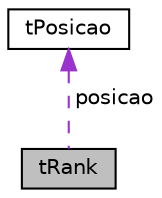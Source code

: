 digraph "tRank"
{
 // LATEX_PDF_SIZE
  edge [fontname="Helvetica",fontsize="10",labelfontname="Helvetica",labelfontsize="10"];
  node [fontname="Helvetica",fontsize="10",shape=record];
  Node1 [label="tRank",height=0.2,width=0.4,color="black", fillcolor="grey75", style="filled", fontcolor="black",tooltip="Representa um rank no ranking, semelhante a uma estrultura de dados chave e valor."];
  Node2 -> Node1 [dir="back",color="darkorchid3",fontsize="10",style="dashed",label=" posicao" ,fontname="Helvetica"];
  Node2 [label="tPosicao",height=0.2,width=0.4,color="black", fillcolor="white", style="filled",URL="$structtPosicao.html",tooltip="Representa uma posicao em uma matriz bidimensional."];
}
